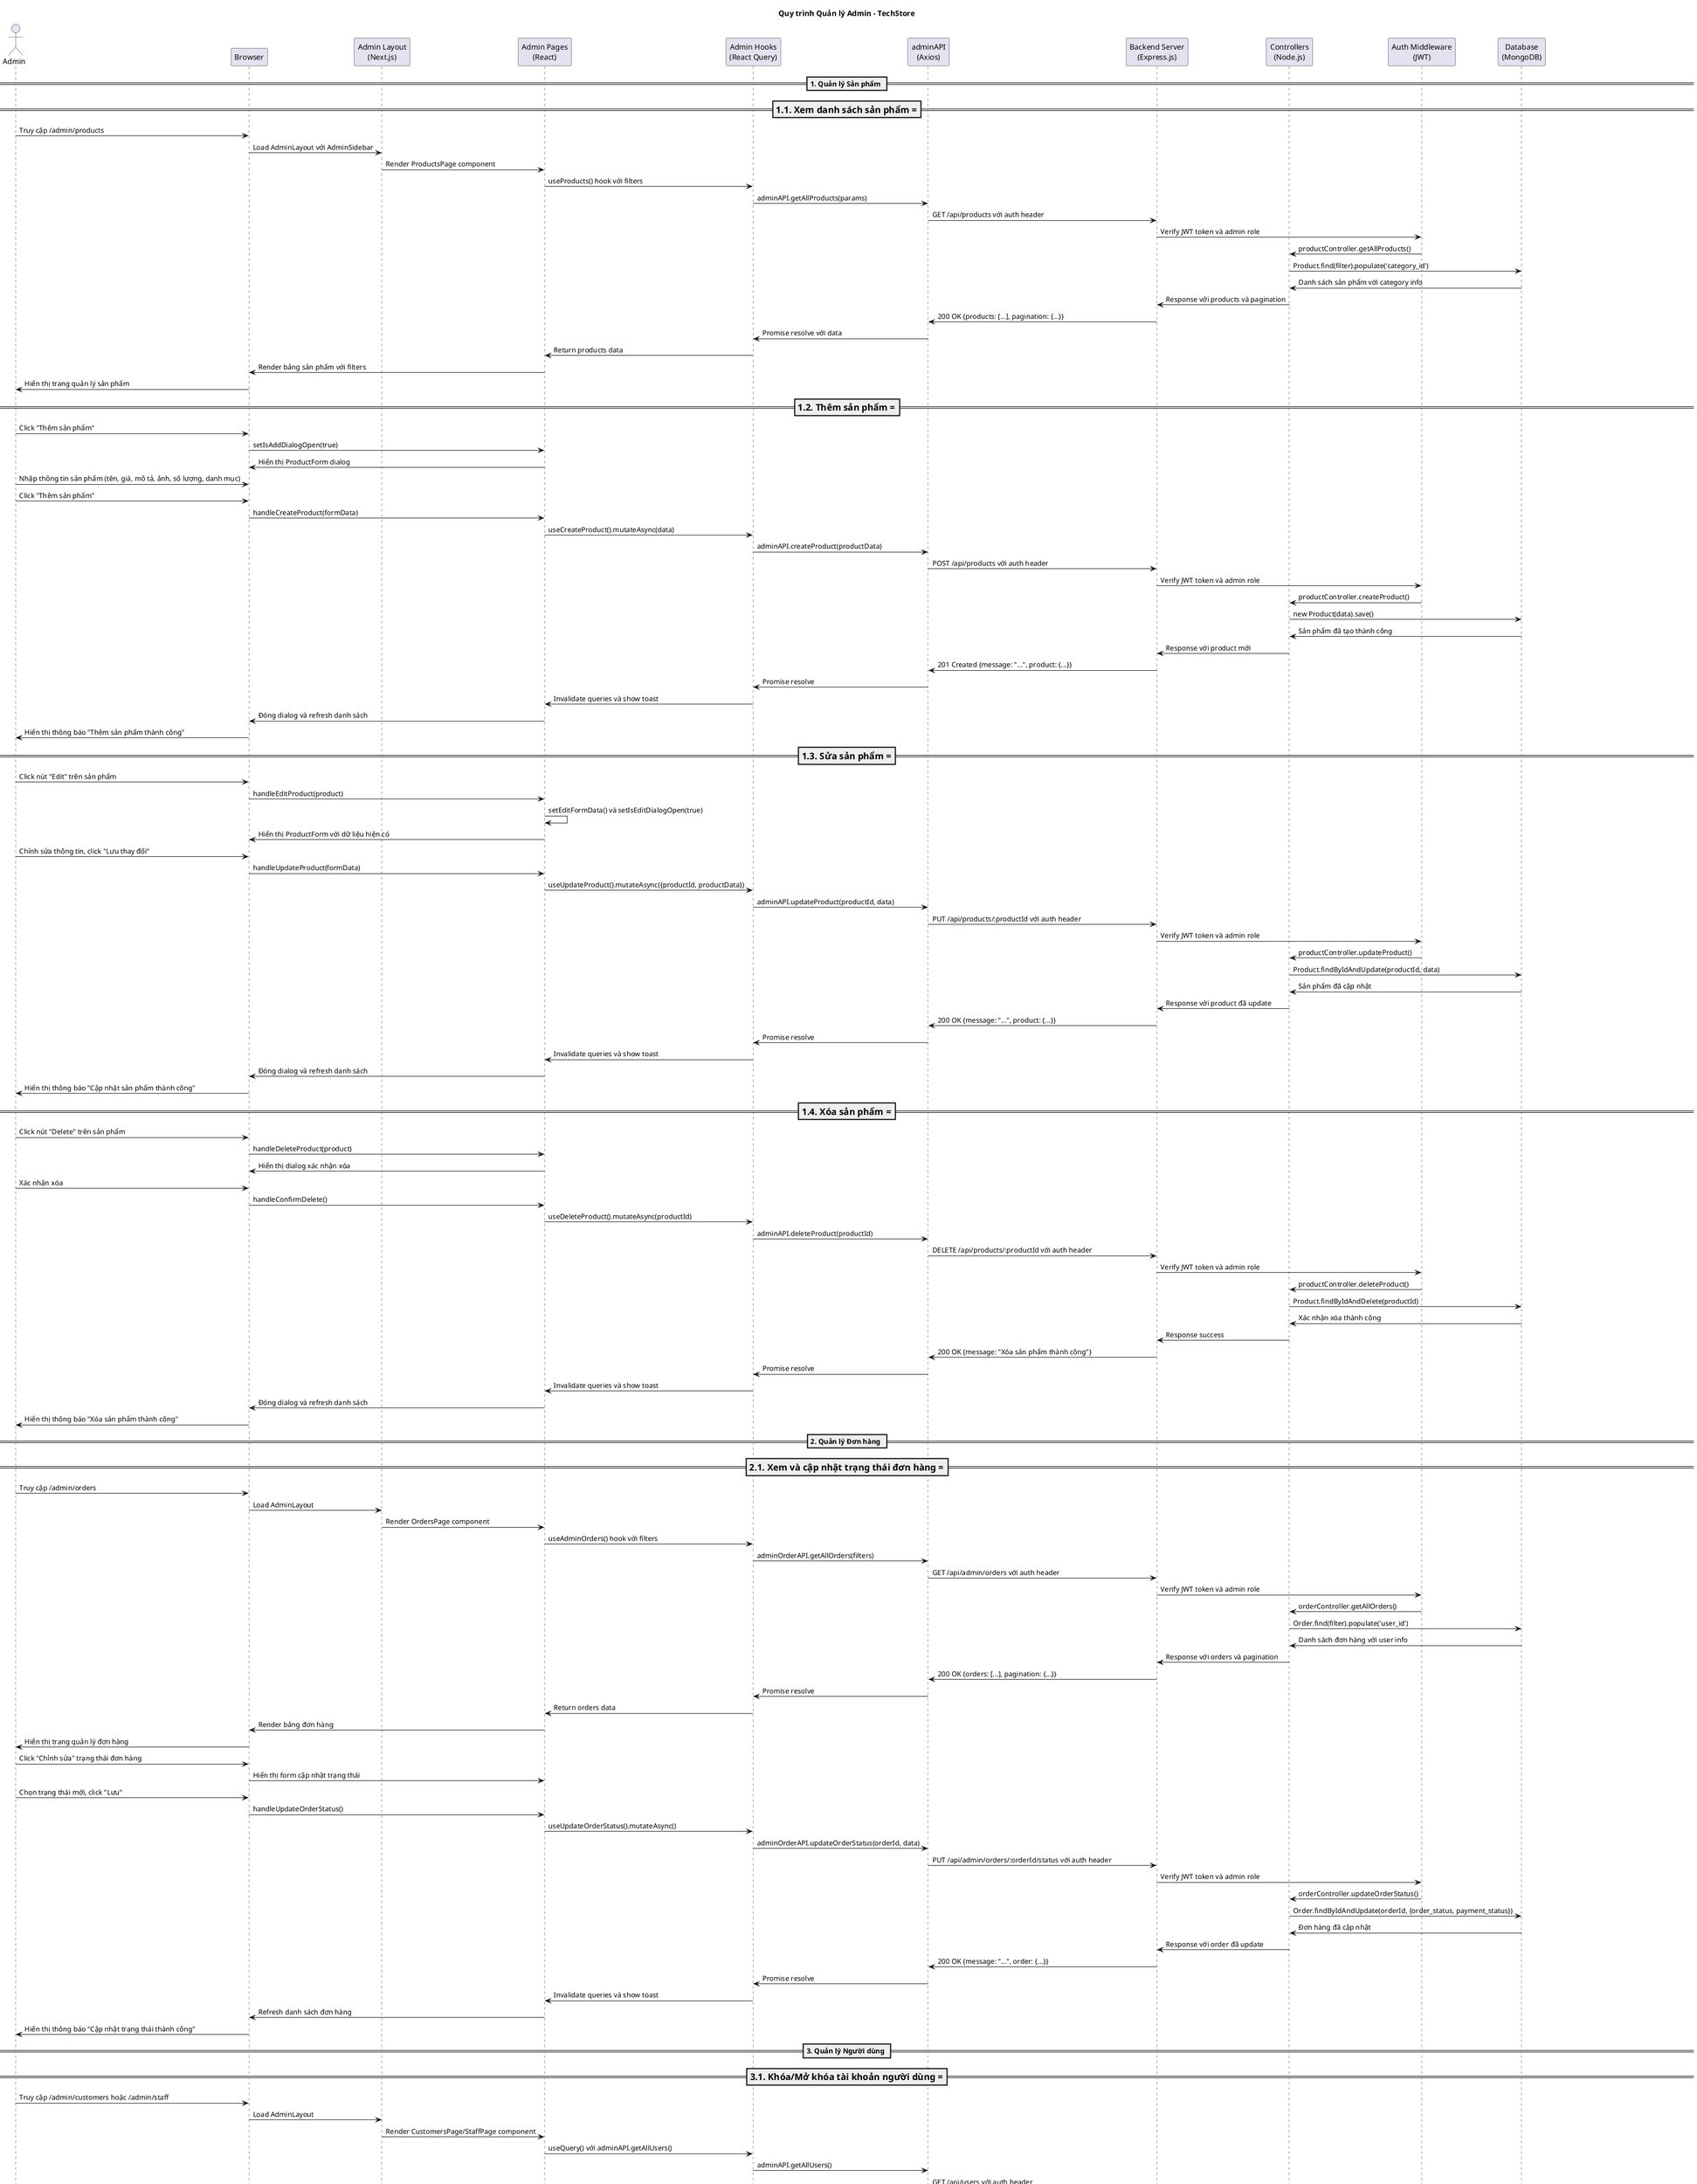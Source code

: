 @startuml admin-sequence-diagram

title Quy trình Quản lý Admin - TechStore

actor Admin as A
participant "Browser" as B
participant "Admin Layout\n(Next.js)" as AL
participant "Admin Pages\n(React)" as AP
participant "Admin Hooks\n(React Query)" as AH
participant "adminAPI\n(Axios)" as API
participant "Backend Server\n(Express.js)" as BE
participant "Controllers\n(Node.js)" as C
participant "Auth Middleware\n(JWT)" as AM
participant "Database\n(MongoDB)" as DB

== 1. Quản lý Sản phẩm ==

=== 1.1. Xem danh sách sản phẩm ===

A -> B: Truy cập /admin/products
B -> AL: Load AdminLayout với AdminSidebar
AL -> AP: Render ProductsPage component
AP -> AH: useProducts() hook với filters
AH -> API: adminAPI.getAllProducts(params)
API -> BE: GET /api/products với auth header
BE -> AM: Verify JWT token và admin role
AM -> C: productController.getAllProducts()
C -> DB: Product.find(filter).populate('category_id')
DB -> C: Danh sách sản phẩm với category info
C -> BE: Response với products và pagination
BE -> API: 200 OK {products: [...], pagination: {...}}
API -> AH: Promise resolve với data
AH -> AP: Return products data
AP -> B: Render bảng sản phẩm với filters
B -> A: Hiển thị trang quản lý sản phẩm

=== 1.2. Thêm sản phẩm ===

A -> B: Click "Thêm sản phẩm"
B -> AP: setIsAddDialogOpen(true)
AP -> B: Hiển thị ProductForm dialog
A -> B: Nhập thông tin sản phẩm (tên, giá, mô tả, ảnh, số lượng, danh mục)
A -> B: Click "Thêm sản phẩm"
B -> AP: handleCreateProduct(formData)
AP -> AH: useCreateProduct().mutateAsync(data)
AH -> API: adminAPI.createProduct(productData)
API -> BE: POST /api/products với auth header
BE -> AM: Verify JWT token và admin role
AM -> C: productController.createProduct()
C -> DB: new Product(data).save()
DB -> C: Sản phẩm đã tạo thành công
C -> BE: Response với product mới
BE -> API: 201 Created {message: "...", product: {...}}
API -> AH: Promise resolve
AH -> AP: Invalidate queries và show toast
AP -> B: Đóng dialog và refresh danh sách
B -> A: Hiển thị thông báo "Thêm sản phẩm thành công"

=== 1.3. Sửa sản phẩm ===

A -> B: Click nút "Edit" trên sản phẩm
B -> AP: handleEditProduct(product)
AP -> AP: setEditFormData() và setIsEditDialogOpen(true)
AP -> B: Hiển thị ProductForm với dữ liệu hiện có
A -> B: Chỉnh sửa thông tin, click "Lưu thay đổi"
B -> AP: handleUpdateProduct(formData)
AP -> AH: useUpdateProduct().mutateAsync({productId, productData})
AH -> API: adminAPI.updateProduct(productId, data)
API -> BE: PUT /api/products/:productId với auth header
BE -> AM: Verify JWT token và admin role
AM -> C: productController.updateProduct()
C -> DB: Product.findByIdAndUpdate(productId, data)
DB -> C: Sản phẩm đã cập nhật
C -> BE: Response với product đã update
BE -> API: 200 OK {message: "...", product: {...}}
API -> AH: Promise resolve
AH -> AP: Invalidate queries và show toast
AP -> B: Đóng dialog và refresh danh sách
B -> A: Hiển thị thông báo "Cập nhật sản phẩm thành công"

=== 1.4. Xóa sản phẩm ===

A -> B: Click nút "Delete" trên sản phẩm
B -> AP: handleDeleteProduct(product)
AP -> B: Hiển thị dialog xác nhận xóa
A -> B: Xác nhận xóa
B -> AP: handleConfirmDelete()
AP -> AH: useDeleteProduct().mutateAsync(productId)
AH -> API: adminAPI.deleteProduct(productId)
API -> BE: DELETE /api/products/:productId với auth header
BE -> AM: Verify JWT token và admin role
AM -> C: productController.deleteProduct()
C -> DB: Product.findByIdAndDelete(productId)
DB -> C: Xác nhận xóa thành công
C -> BE: Response success
BE -> API: 200 OK {message: "Xóa sản phẩm thành công"}
API -> AH: Promise resolve
AH -> AP: Invalidate queries và show toast
AP -> B: Đóng dialog và refresh danh sách
B -> A: Hiển thị thông báo "Xóa sản phẩm thành công"

== 2. Quản lý Đơn hàng ==

=== 2.1. Xem và cập nhật trạng thái đơn hàng ===

A -> B: Truy cập /admin/orders
B -> AL: Load AdminLayout
AL -> AP: Render OrdersPage component
AP -> AH: useAdminOrders() hook với filters
AH -> API: adminOrderAPI.getAllOrders(filters)
API -> BE: GET /api/admin/orders với auth header
BE -> AM: Verify JWT token và admin role
AM -> C: orderController.getAllOrders()
C -> DB: Order.find(filter).populate('user_id')
DB -> C: Danh sách đơn hàng với user info
C -> BE: Response với orders và pagination
BE -> API: 200 OK {orders: [...], pagination: {...}}
API -> AH: Promise resolve
AH -> AP: Return orders data
AP -> B: Render bảng đơn hàng
B -> A: Hiển thị trang quản lý đơn hàng

A -> B: Click "Chỉnh sửa" trạng thái đơn hàng
B -> AP: Hiển thị form cập nhật trạng thái
A -> B: Chọn trạng thái mới, click "Lưu"
B -> AP: handleUpdateOrderStatus()
AP -> AH: useUpdateOrderStatus().mutateAsync()
AH -> API: adminOrderAPI.updateOrderStatus(orderId, data)
API -> BE: PUT /api/admin/orders/:orderId/status với auth header
BE -> AM: Verify JWT token và admin role
AM -> C: orderController.updateOrderStatus()
C -> DB: Order.findByIdAndUpdate(orderId, {order_status, payment_status})
DB -> C: Đơn hàng đã cập nhật
C -> BE: Response với order đã update
BE -> API: 200 OK {message: "...", order: {...}}
API -> AH: Promise resolve
AH -> AP: Invalidate queries và show toast
AP -> B: Refresh danh sách đơn hàng
B -> A: Hiển thị thông báo "Cập nhật trạng thái thành công"

== 3. Quản lý Người dùng ==

=== 3.1. Khóa/Mở khóa tài khoản người dùng ===

A -> B: Truy cập /admin/customers hoặc /admin/staff
B -> AL: Load AdminLayout
AL -> AP: Render CustomersPage/StaffPage component
AP -> AH: useQuery() với adminAPI.getAllUsers()
AH -> API: adminAPI.getAllUsers()
API -> BE: GET /api/users với auth header
BE -> AM: Verify JWT token và admin role
AM -> C: userController.getAllUsers()
C -> DB: User.find().select('-password')
DB -> C: Danh sách người dùng (không có password)
C -> BE: Response với users
BE -> API: 200 OK {users: [...]}
API -> AH: Promise resolve
AH -> AP: Return users data
AP -> B: Render bảng người dùng
B -> A: Hiển thị trang quản lý người dùng

A -> B: Click "Khóa/Mở khóa" tài khoản người dùng
B -> AP: handleUpdateUserStatus()
AP -> AH: useMutation() với adminAPI.updateUserStatus()
AH -> API: adminAPI.updateUserStatus(userId, isActive)
API -> BE: PUT /api/users/:userId/status với auth header
BE -> AM: Verify JWT token và admin role
AM -> C: userController.updateUserStatus()
C -> DB: User.findByIdAndUpdate(userId, {is_active})
DB -> C: User đã cập nhật trạng thái
C -> BE: Response với user đã update
BE -> API: 200 OK {message: "...", user: {...}}
API -> AH: Promise resolve
AH -> AP: Invalidate queries và show toast
AP -> B: Refresh danh sách người dùng
B -> A: Hiển thị thông báo "Khóa/Mở khóa tài khoản thành công"

== 4. Quản lý Thống kê ==

=== 4.1. Xem báo cáo thống kê ===

A -> B: Truy cập /admin (Dashboard)
B -> AL: Load AdminLayout
AL -> AP: Render AdminDashboard component
AP -> AH: useQuery() với adminOrderAPI.getDashboardStats()
AH -> API: adminOrderAPI.getDashboardStats()
API -> BE: GET /api/admin/orders/dashboard/stats với auth header
BE -> AM: Verify JWT token và admin role
AM -> C: orderController.getDashboardStats()
C -> DB: Thực hiện các truy vấn tổng hợp:
note right: - Order.countDocuments() cho tổng đơn hàng\n- Order.aggregate() cho doanh thu\n- User.countDocuments() cho tổng users\n- Product.countDocuments() cho tổng products\n- Order.aggregate() cho thống kê theo tháng
DB -> C: Kết quả thống kê tổng hợp
C -> BE: Response với dashboard stats
BE -> API: 200 OK {totalStats: {...}, ordersByStatus: [...], monthlyRevenue: [...]}
API -> AH: Promise resolve
AH -> AP: Return dashboard data
AP -> B: Render cards thống kê và biểu đồ
B -> A: Hiển thị báo cáo, biểu đồ thống kê

@enduml
